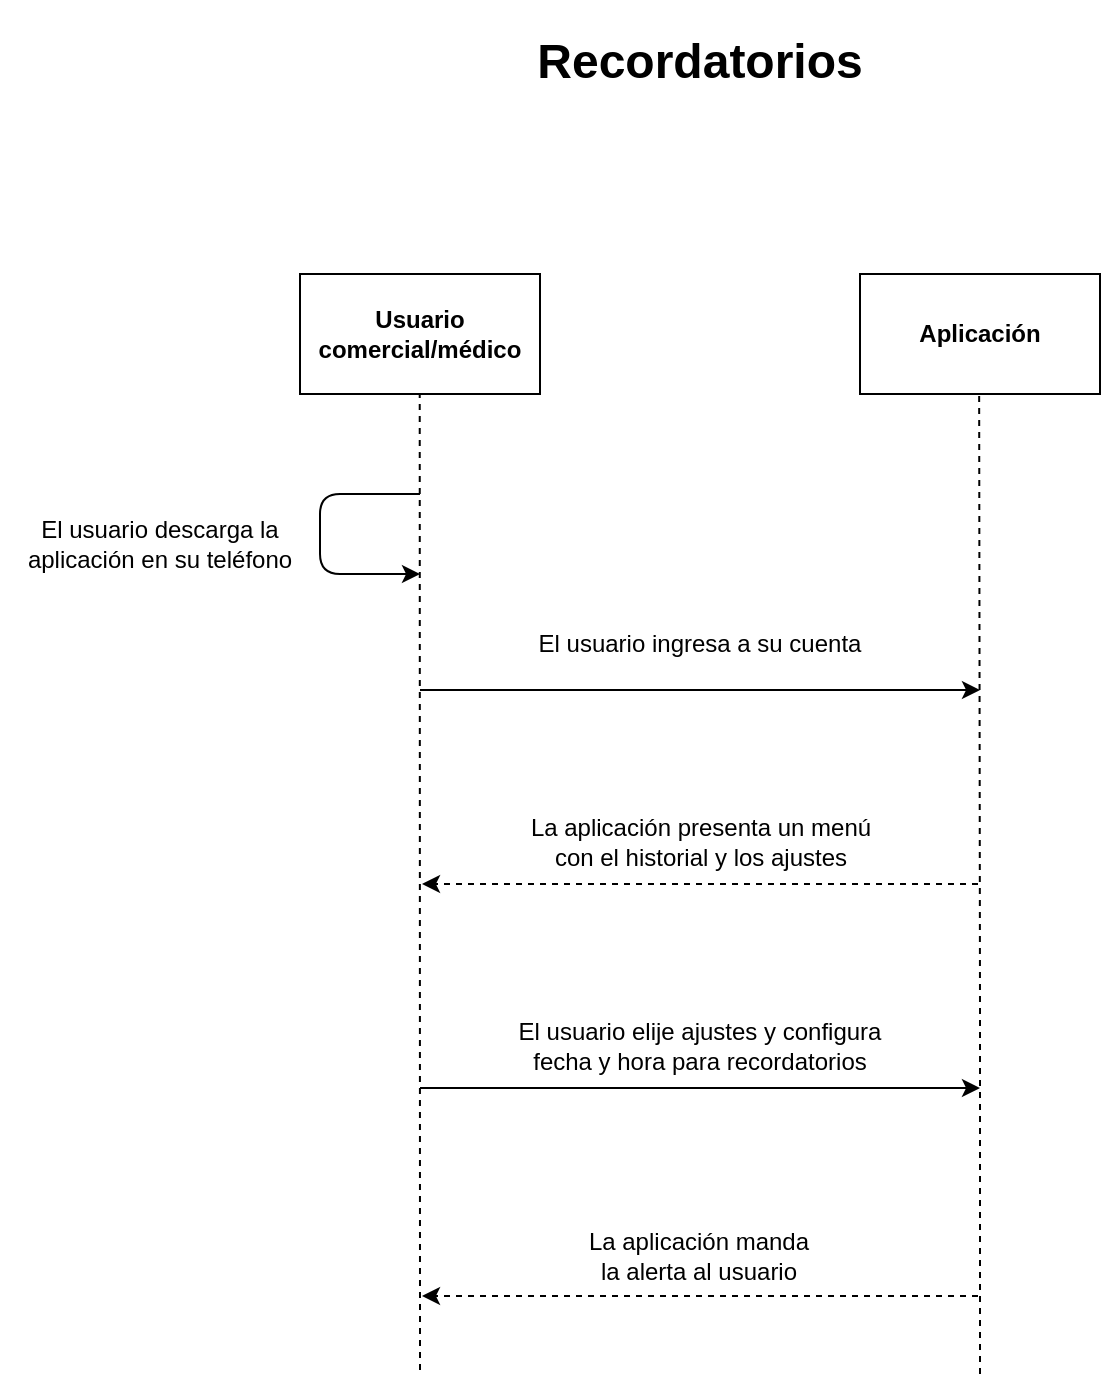 <mxfile version="15.4.1" type="device"><diagram id="utkEddZbu3zC-ErCIP-C" name="Page-1"><mxGraphModel dx="1673" dy="933" grid="0" gridSize="10" guides="1" tooltips="1" connect="1" arrows="1" fold="1" page="1" pageScale="1" pageWidth="850" pageHeight="1100" math="0" shadow="0"><root><mxCell id="0"/><mxCell id="1" parent="0"/><mxCell id="VgwF23FtQX3lBaqEn31D-18" value="&lt;b&gt;Usuario comercial/médico&lt;/b&gt;" style="rounded=0;whiteSpace=wrap;html=1;" vertex="1" parent="1"><mxGeometry x="190" y="206" width="120" height="60" as="geometry"/></mxCell><mxCell id="VgwF23FtQX3lBaqEn31D-19" value="&lt;b&gt;Aplicación&lt;/b&gt;" style="rounded=0;whiteSpace=wrap;html=1;" vertex="1" parent="1"><mxGeometry x="470" y="206" width="120" height="60" as="geometry"/></mxCell><mxCell id="VgwF23FtQX3lBaqEn31D-21" value="" style="endArrow=none;dashed=1;html=1;rounded=0;edgeStyle=orthogonalEdgeStyle;" edge="1" parent="1"><mxGeometry width="50" height="50" relative="1" as="geometry"><mxPoint x="250" y="754" as="sourcePoint"/><mxPoint x="249.86" y="266" as="targetPoint"/><Array as="points"><mxPoint x="250" y="727"/><mxPoint x="250" y="727"/></Array></mxGeometry></mxCell><mxCell id="VgwF23FtQX3lBaqEn31D-22" value="" style="endArrow=none;dashed=1;html=1;rounded=0;edgeStyle=orthogonalEdgeStyle;" edge="1" parent="1"><mxGeometry width="50" height="50" relative="1" as="geometry"><mxPoint x="530" y="756" as="sourcePoint"/><mxPoint x="529.58" y="266" as="targetPoint"/><Array as="points"><mxPoint x="530" y="573"/></Array></mxGeometry></mxCell><mxCell id="VgwF23FtQX3lBaqEn31D-28" value="" style="endArrow=classic;html=1;rounded=0;edgeStyle=orthogonalEdgeStyle;" edge="1" parent="1"><mxGeometry width="50" height="50" relative="1" as="geometry"><mxPoint x="250" y="414" as="sourcePoint"/><mxPoint x="530" y="414" as="targetPoint"/></mxGeometry></mxCell><mxCell id="VgwF23FtQX3lBaqEn31D-29" value="El usuario ingresa a su cuenta" style="text;html=1;strokeColor=none;fillColor=none;align=center;verticalAlign=middle;whiteSpace=wrap;rounded=0;" vertex="1" parent="1"><mxGeometry x="304.25" y="376" width="171.5" height="30" as="geometry"/></mxCell><mxCell id="VgwF23FtQX3lBaqEn31D-32" value="" style="endArrow=classic;html=1;rounded=0;dashed=1;edgeStyle=orthogonalEdgeStyle;" edge="1" parent="1"><mxGeometry width="50" height="50" relative="1" as="geometry"><mxPoint x="529" y="511" as="sourcePoint"/><mxPoint x="251" y="511" as="targetPoint"/></mxGeometry></mxCell><mxCell id="VgwF23FtQX3lBaqEn31D-33" value="La aplicación presenta un menú con el historial y los ajustes" style="text;html=1;strokeColor=none;fillColor=none;align=center;verticalAlign=middle;whiteSpace=wrap;rounded=0;" vertex="1" parent="1"><mxGeometry x="296.5" y="475" width="187" height="30" as="geometry"/></mxCell><mxCell id="VgwF23FtQX3lBaqEn31D-36" value="" style="endArrow=classic;html=1;rounded=1;edgeStyle=orthogonalEdgeStyle;" edge="1" parent="1"><mxGeometry width="50" height="50" relative="1" as="geometry"><mxPoint x="250" y="316" as="sourcePoint"/><mxPoint x="250" y="356" as="targetPoint"/><Array as="points"><mxPoint x="200" y="316"/><mxPoint x="200" y="356"/></Array></mxGeometry></mxCell><mxCell id="VgwF23FtQX3lBaqEn31D-37" value="El usuario descarga la aplicación en su teléfono" style="text;html=1;strokeColor=none;fillColor=none;align=center;verticalAlign=middle;whiteSpace=wrap;rounded=0;" vertex="1" parent="1"><mxGeometry x="40" y="326" width="160" height="30" as="geometry"/></mxCell><mxCell id="VgwF23FtQX3lBaqEn31D-38" value="" style="endArrow=classic;html=1;rounded=0;edgeStyle=orthogonalEdgeStyle;" edge="1" parent="1"><mxGeometry width="50" height="50" relative="1" as="geometry"><mxPoint x="250" y="613" as="sourcePoint"/><mxPoint x="530" y="613" as="targetPoint"/></mxGeometry></mxCell><mxCell id="VgwF23FtQX3lBaqEn31D-39" value="El usuario elije ajustes y configura fecha y hora para recordatorios" style="text;html=1;strokeColor=none;fillColor=none;align=center;verticalAlign=middle;whiteSpace=wrap;rounded=0;" vertex="1" parent="1"><mxGeometry x="293.25" y="577" width="193.5" height="30" as="geometry"/></mxCell><mxCell id="VgwF23FtQX3lBaqEn31D-40" value="" style="endArrow=classic;html=1;rounded=0;dashed=1;edgeStyle=orthogonalEdgeStyle;" edge="1" parent="1"><mxGeometry width="50" height="50" relative="1" as="geometry"><mxPoint x="529" y="717" as="sourcePoint"/><mxPoint x="251" y="717" as="targetPoint"/></mxGeometry></mxCell><mxCell id="VgwF23FtQX3lBaqEn31D-41" value="La aplicación manda la alerta al usuario" style="text;html=1;strokeColor=none;fillColor=none;align=center;verticalAlign=middle;whiteSpace=wrap;rounded=0;" vertex="1" parent="1"><mxGeometry x="329.37" y="682" width="121.25" height="30" as="geometry"/></mxCell><mxCell id="VgwF23FtQX3lBaqEn31D-42" value="&lt;h1&gt;Recordatorios&lt;/h1&gt;" style="text;html=1;strokeColor=none;fillColor=none;align=center;verticalAlign=middle;whiteSpace=wrap;rounded=0;" vertex="1" parent="1"><mxGeometry x="360" y="85" width="60" height="30" as="geometry"/></mxCell></root></mxGraphModel></diagram></mxfile>